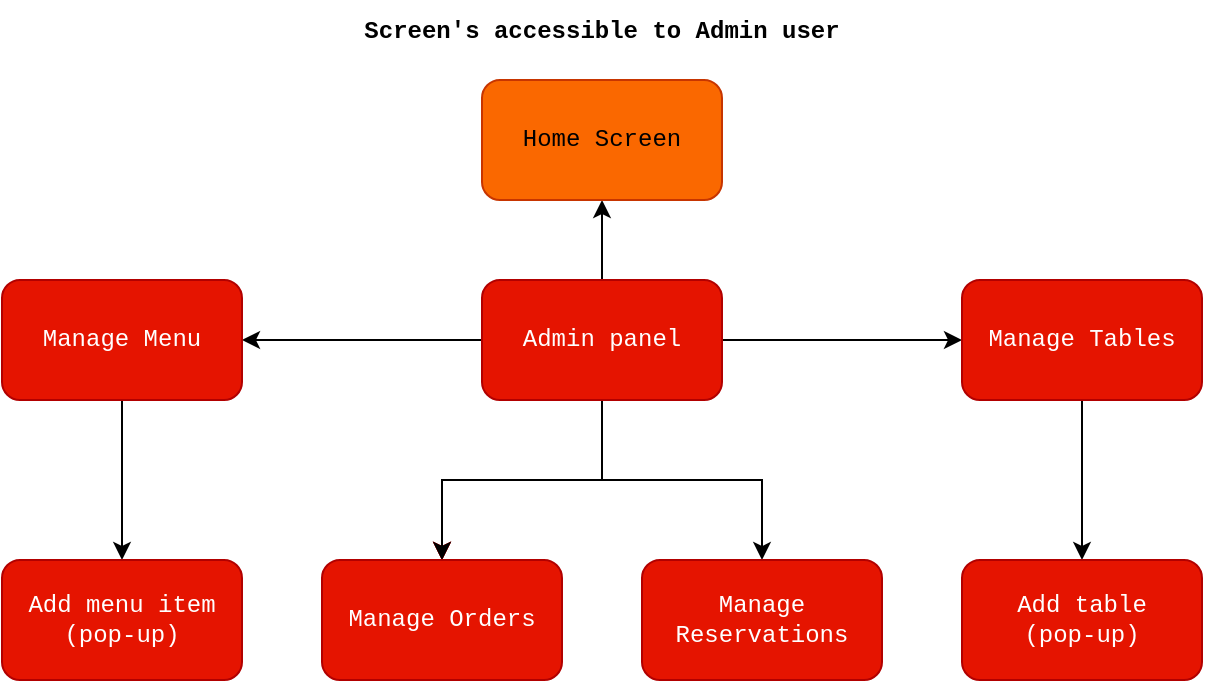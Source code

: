 <mxfile version="27.0.6">
  <diagram name="Page-1" id="MzeAK9W_ekqi0emy402t">
    <mxGraphModel dx="1382" dy="749" grid="1" gridSize="10" guides="1" tooltips="1" connect="1" arrows="1" fold="1" page="1" pageScale="1" pageWidth="827" pageHeight="1169" math="0" shadow="0">
      <root>
        <mxCell id="0" />
        <mxCell id="1" parent="0" />
        <mxCell id="UmDhWH5C4RA5agLHZXWp-3" value="" style="edgeStyle=orthogonalEdgeStyle;rounded=0;orthogonalLoop=1;jettySize=auto;html=1;fontFamily=Courier New;" edge="1" parent="1" source="UmDhWH5C4RA5agLHZXWp-1" target="UmDhWH5C4RA5agLHZXWp-2">
          <mxGeometry relative="1" as="geometry" />
        </mxCell>
        <mxCell id="UmDhWH5C4RA5agLHZXWp-7" value="" style="edgeStyle=orthogonalEdgeStyle;rounded=0;orthogonalLoop=1;jettySize=auto;html=1;fontFamily=Courier New;" edge="1" parent="1" source="UmDhWH5C4RA5agLHZXWp-1" target="UmDhWH5C4RA5agLHZXWp-6">
          <mxGeometry relative="1" as="geometry" />
        </mxCell>
        <mxCell id="UmDhWH5C4RA5agLHZXWp-11" value="" style="edgeStyle=orthogonalEdgeStyle;rounded=0;orthogonalLoop=1;jettySize=auto;html=1;fillColor=#e51400;strokeColor=#B20000;fontFamily=Courier New;" edge="1" parent="1" source="UmDhWH5C4RA5agLHZXWp-1" target="UmDhWH5C4RA5agLHZXWp-10">
          <mxGeometry relative="1" as="geometry" />
        </mxCell>
        <mxCell id="UmDhWH5C4RA5agLHZXWp-12" value="" style="edgeStyle=orthogonalEdgeStyle;rounded=0;orthogonalLoop=1;jettySize=auto;html=1;fillColor=#e51400;strokeColor=#B20000;fontFamily=Courier New;" edge="1" parent="1" source="UmDhWH5C4RA5agLHZXWp-1" target="UmDhWH5C4RA5agLHZXWp-10">
          <mxGeometry relative="1" as="geometry" />
        </mxCell>
        <mxCell id="UmDhWH5C4RA5agLHZXWp-13" value="" style="edgeStyle=orthogonalEdgeStyle;rounded=0;orthogonalLoop=1;jettySize=auto;html=1;fillColor=#e51400;strokeColor=#B20000;fontFamily=Courier New;" edge="1" parent="1" source="UmDhWH5C4RA5agLHZXWp-1" target="UmDhWH5C4RA5agLHZXWp-10">
          <mxGeometry relative="1" as="geometry" />
        </mxCell>
        <mxCell id="UmDhWH5C4RA5agLHZXWp-14" value="" style="edgeStyle=orthogonalEdgeStyle;rounded=0;orthogonalLoop=1;jettySize=auto;html=1;fontFamily=Courier New;" edge="1" parent="1" source="UmDhWH5C4RA5agLHZXWp-1" target="UmDhWH5C4RA5agLHZXWp-10">
          <mxGeometry relative="1" as="geometry" />
        </mxCell>
        <mxCell id="UmDhWH5C4RA5agLHZXWp-16" style="edgeStyle=orthogonalEdgeStyle;rounded=0;orthogonalLoop=1;jettySize=auto;html=1;fontFamily=Courier New;" edge="1" parent="1" source="UmDhWH5C4RA5agLHZXWp-1" target="UmDhWH5C4RA5agLHZXWp-15">
          <mxGeometry relative="1" as="geometry" />
        </mxCell>
        <mxCell id="UmDhWH5C4RA5agLHZXWp-18" value="" style="edgeStyle=orthogonalEdgeStyle;rounded=0;orthogonalLoop=1;jettySize=auto;html=1;fontFamily=Courier New;" edge="1" parent="1" source="UmDhWH5C4RA5agLHZXWp-1" target="UmDhWH5C4RA5agLHZXWp-17">
          <mxGeometry relative="1" as="geometry" />
        </mxCell>
        <mxCell id="UmDhWH5C4RA5agLHZXWp-1" value="Admin panel" style="rounded=1;whiteSpace=wrap;html=1;fillColor=#e51400;fontColor=#ffffff;strokeColor=#B20000;fontFamily=Courier New;" vertex="1" parent="1">
          <mxGeometry x="360" y="200" width="120" height="60" as="geometry" />
        </mxCell>
        <mxCell id="UmDhWH5C4RA5agLHZXWp-5" value="" style="edgeStyle=orthogonalEdgeStyle;rounded=0;orthogonalLoop=1;jettySize=auto;html=1;fontFamily=Courier New;" edge="1" parent="1" source="UmDhWH5C4RA5agLHZXWp-2" target="UmDhWH5C4RA5agLHZXWp-4">
          <mxGeometry relative="1" as="geometry" />
        </mxCell>
        <mxCell id="UmDhWH5C4RA5agLHZXWp-2" value="Manage Menu" style="whiteSpace=wrap;html=1;rounded=1;fillColor=#e51400;fontColor=#ffffff;strokeColor=#B20000;fontFamily=Courier New;" vertex="1" parent="1">
          <mxGeometry x="120" y="200" width="120" height="60" as="geometry" />
        </mxCell>
        <mxCell id="UmDhWH5C4RA5agLHZXWp-4" value="&lt;div&gt;Add menu item&lt;/div&gt;&lt;div&gt;(pop-up)&lt;br&gt;&lt;/div&gt;" style="whiteSpace=wrap;html=1;rounded=1;fillColor=#e51400;fontColor=#ffffff;strokeColor=#B20000;fontFamily=Courier New;" vertex="1" parent="1">
          <mxGeometry x="120" y="340" width="120" height="60" as="geometry" />
        </mxCell>
        <mxCell id="UmDhWH5C4RA5agLHZXWp-9" value="" style="edgeStyle=orthogonalEdgeStyle;rounded=0;orthogonalLoop=1;jettySize=auto;html=1;fontFamily=Courier New;" edge="1" parent="1" source="UmDhWH5C4RA5agLHZXWp-6" target="UmDhWH5C4RA5agLHZXWp-8">
          <mxGeometry relative="1" as="geometry" />
        </mxCell>
        <mxCell id="UmDhWH5C4RA5agLHZXWp-6" value="Manage Tables" style="whiteSpace=wrap;html=1;rounded=1;fillColor=#e51400;fontColor=#ffffff;strokeColor=#B20000;fontFamily=Courier New;" vertex="1" parent="1">
          <mxGeometry x="600" y="200" width="120" height="60" as="geometry" />
        </mxCell>
        <mxCell id="UmDhWH5C4RA5agLHZXWp-8" value="&lt;div&gt;Add table&lt;/div&gt;&lt;div&gt;(pop-up)&lt;br&gt;&lt;/div&gt;" style="whiteSpace=wrap;html=1;rounded=1;fillColor=#e51400;fontColor=#ffffff;strokeColor=#B20000;fontFamily=Courier New;" vertex="1" parent="1">
          <mxGeometry x="600" y="340" width="120" height="60" as="geometry" />
        </mxCell>
        <mxCell id="UmDhWH5C4RA5agLHZXWp-10" value="Manage Orders" style="whiteSpace=wrap;html=1;rounded=1;fillColor=#e51400;fontColor=#ffffff;strokeColor=#B20000;fontFamily=Courier New;" vertex="1" parent="1">
          <mxGeometry x="280" y="340" width="120" height="60" as="geometry" />
        </mxCell>
        <mxCell id="UmDhWH5C4RA5agLHZXWp-15" value="&lt;div&gt;Manage&lt;/div&gt;&lt;div&gt;Reservations&lt;br&gt;&lt;/div&gt;" style="rounded=1;whiteSpace=wrap;html=1;fillColor=#e51400;fontColor=#ffffff;strokeColor=#B20000;fontFamily=Courier New;" vertex="1" parent="1">
          <mxGeometry x="440" y="340" width="120" height="60" as="geometry" />
        </mxCell>
        <mxCell id="UmDhWH5C4RA5agLHZXWp-17" value="Home Screen" style="whiteSpace=wrap;html=1;fillColor=#fa6800;strokeColor=#C73500;fontColor=#000000;rounded=1;fontFamily=Courier New;" vertex="1" parent="1">
          <mxGeometry x="360" y="100" width="120" height="60" as="geometry" />
        </mxCell>
        <mxCell id="UmDhWH5C4RA5agLHZXWp-19" value="&lt;b&gt;&lt;font face=&quot;Courier New&quot;&gt;Screen&#39;s accessible to Admin user&lt;/font&gt;&lt;/b&gt;" style="text;html=1;align=center;verticalAlign=middle;whiteSpace=wrap;rounded=0;" vertex="1" parent="1">
          <mxGeometry x="270" y="60" width="300" height="30" as="geometry" />
        </mxCell>
      </root>
    </mxGraphModel>
  </diagram>
</mxfile>
